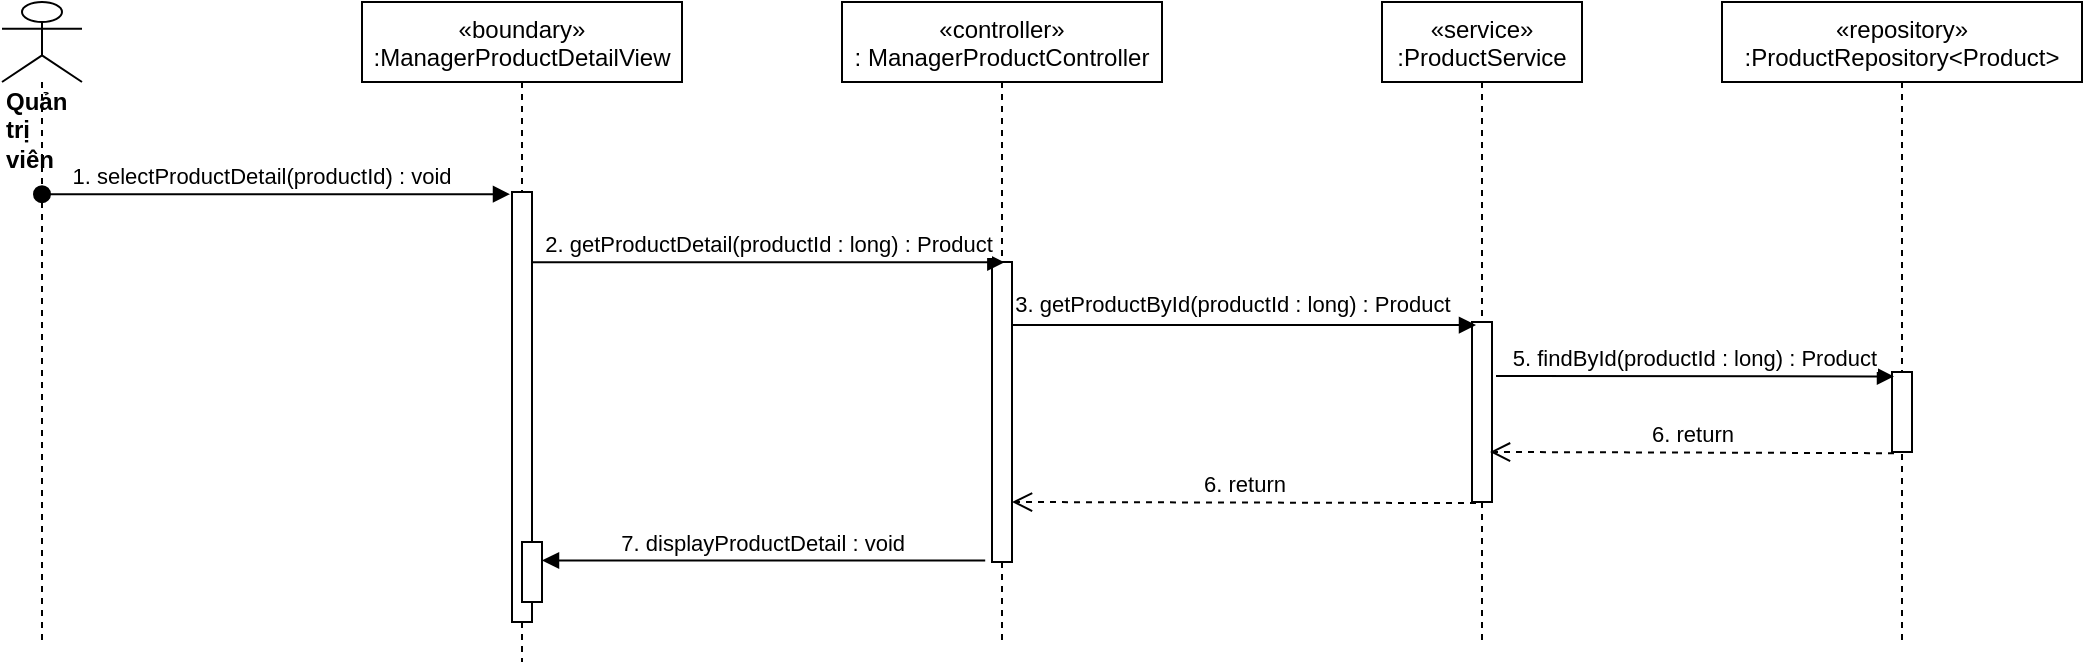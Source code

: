 <mxfile version="14.6.13" type="device"><diagram id="kgpKYQtTHZ0yAKxKKP6v" name="Page-1"><mxGraphModel dx="1108" dy="425" grid="1" gridSize="10" guides="1" tooltips="1" connect="1" arrows="1" fold="1" page="1" pageScale="1" pageWidth="850" pageHeight="1100" math="0" shadow="0"><root><mxCell id="0"/><mxCell id="1" parent="0"/><mxCell id="UL_AgkYSZ1idw940wSgN-1" value="«boundary»&#10;:ManagerProductDetailView" style="shape=umlLifeline;perimeter=lifelinePerimeter;container=1;collapsible=0;recursiveResize=0;rounded=0;shadow=0;strokeWidth=1;" parent="1" vertex="1"><mxGeometry x="250" y="80" width="160" height="330" as="geometry"/></mxCell><mxCell id="UL_AgkYSZ1idw940wSgN-2" value="" style="points=[];perimeter=orthogonalPerimeter;rounded=0;shadow=0;strokeWidth=1;" parent="UL_AgkYSZ1idw940wSgN-1" vertex="1"><mxGeometry x="75" y="95" width="10" height="215" as="geometry"/></mxCell><mxCell id="UL_AgkYSZ1idw940wSgN-3" value="" style="html=1;points=[];perimeter=orthogonalPerimeter;" parent="UL_AgkYSZ1idw940wSgN-1" vertex="1"><mxGeometry x="80" y="270" width="10" height="30" as="geometry"/></mxCell><mxCell id="UL_AgkYSZ1idw940wSgN-4" value="«controller»&#10;: ManagerProductController" style="shape=umlLifeline;perimeter=lifelinePerimeter;container=1;collapsible=0;recursiveResize=0;rounded=0;shadow=0;strokeWidth=1;" parent="1" vertex="1"><mxGeometry x="490" y="80" width="160" height="320" as="geometry"/></mxCell><mxCell id="UL_AgkYSZ1idw940wSgN-5" value="" style="points=[];perimeter=orthogonalPerimeter;rounded=0;shadow=0;strokeWidth=1;" parent="UL_AgkYSZ1idw940wSgN-4" vertex="1"><mxGeometry x="75" y="130" width="10" height="150" as="geometry"/></mxCell><mxCell id="UL_AgkYSZ1idw940wSgN-6" value="&lt;div&gt;&lt;b&gt;Quản trị viên&lt;/b&gt;&lt;/div&gt;" style="shape=umlLifeline;participant=umlActor;perimeter=lifelinePerimeter;whiteSpace=wrap;html=1;container=1;collapsible=0;recursiveResize=0;verticalAlign=top;spacingTop=36;outlineConnect=0;align=left;size=40;" parent="1" vertex="1"><mxGeometry x="70" y="80" width="40" height="320" as="geometry"/></mxCell><mxCell id="UL_AgkYSZ1idw940wSgN-7" value="1. selectProductDetail(productId) : void" style="verticalAlign=bottom;startArrow=oval;endArrow=block;startSize=8;shadow=0;strokeWidth=1;entryX=-0.1;entryY=0.005;entryDx=0;entryDy=0;entryPerimeter=0;" parent="1" source="UL_AgkYSZ1idw940wSgN-6" target="UL_AgkYSZ1idw940wSgN-2" edge="1"><mxGeometry x="-0.06" relative="1" as="geometry"><mxPoint x="100" y="170" as="sourcePoint"/><mxPoint as="offset"/><mxPoint x="270.4" y="160.36" as="targetPoint"/></mxGeometry></mxCell><mxCell id="UL_AgkYSZ1idw940wSgN-8" value="«service»&#10;:ProductService" style="shape=umlLifeline;perimeter=lifelinePerimeter;container=1;collapsible=0;recursiveResize=0;rounded=0;shadow=0;strokeWidth=1;" parent="1" vertex="1"><mxGeometry x="760" y="80" width="100" height="320" as="geometry"/></mxCell><mxCell id="UL_AgkYSZ1idw940wSgN-9" value="" style="points=[];perimeter=orthogonalPerimeter;rounded=0;shadow=0;strokeWidth=1;" parent="UL_AgkYSZ1idw940wSgN-8" vertex="1"><mxGeometry x="45" y="160" width="10" height="90" as="geometry"/></mxCell><mxCell id="UL_AgkYSZ1idw940wSgN-10" value="2. getProductDetail(productId : long) : Product" style="html=1;verticalAlign=bottom;endArrow=block;entryX=0.617;entryY=0.001;entryDx=0;entryDy=0;entryPerimeter=0;" parent="1" source="UL_AgkYSZ1idw940wSgN-2" target="UL_AgkYSZ1idw940wSgN-5" edge="1"><mxGeometry width="80" relative="1" as="geometry"><mxPoint x="320" y="248" as="sourcePoint"/><mxPoint x="500" y="210" as="targetPoint"/></mxGeometry></mxCell><mxCell id="UL_AgkYSZ1idw940wSgN-11" value="" style="html=1;verticalAlign=bottom;endArrow=block;entryX=0.2;entryY=0.017;entryDx=0;entryDy=0;entryPerimeter=0;" parent="1" source="UL_AgkYSZ1idw940wSgN-5" target="UL_AgkYSZ1idw940wSgN-9" edge="1"><mxGeometry width="80" relative="1" as="geometry"><mxPoint x="609" y="221.68" as="sourcePoint"/><mxPoint x="770" y="222" as="targetPoint"/></mxGeometry></mxCell><mxCell id="UL_AgkYSZ1idw940wSgN-12" value="3. getProductById(productId : long) : Product" style="edgeLabel;html=1;align=center;verticalAlign=middle;resizable=0;points=[];" parent="UL_AgkYSZ1idw940wSgN-11" vertex="1" connectable="0"><mxGeometry x="-0.077" y="4" relative="1" as="geometry"><mxPoint x="3" y="-7" as="offset"/></mxGeometry></mxCell><mxCell id="UL_AgkYSZ1idw940wSgN-13" value="6. return" style="html=1;verticalAlign=bottom;endArrow=open;dashed=1;endSize=8;exitX=0.2;exitY=1.006;exitDx=0;exitDy=0;exitPerimeter=0;" parent="1" source="UL_AgkYSZ1idw940wSgN-9" edge="1"><mxGeometry relative="1" as="geometry"><mxPoint x="845" y="261.015" as="sourcePoint"/><mxPoint x="575" y="330" as="targetPoint"/></mxGeometry></mxCell><mxCell id="UL_AgkYSZ1idw940wSgN-14" value="7. displayProductDetail : void" style="verticalAlign=bottom;endArrow=block;shadow=0;strokeWidth=1;exitX=-0.34;exitY=0.995;exitDx=0;exitDy=0;exitPerimeter=0;" parent="1" source="UL_AgkYSZ1idw940wSgN-5" target="UL_AgkYSZ1idw940wSgN-3" edge="1"><mxGeometry relative="1" as="geometry"><mxPoint x="550" y="319" as="sourcePoint"/><mxPoint x="340" y="319" as="targetPoint"/></mxGeometry></mxCell><mxCell id="UL_AgkYSZ1idw940wSgN-15" value="«repository»&#10;:ProductRepository&lt;Product&gt;" style="shape=umlLifeline;perimeter=lifelinePerimeter;container=1;collapsible=0;recursiveResize=0;rounded=0;shadow=0;strokeWidth=1;" parent="1" vertex="1"><mxGeometry x="930" y="80" width="180" height="320" as="geometry"/></mxCell><mxCell id="UL_AgkYSZ1idw940wSgN-16" value="" style="points=[];perimeter=orthogonalPerimeter;rounded=0;shadow=0;strokeWidth=1;" parent="UL_AgkYSZ1idw940wSgN-15" vertex="1"><mxGeometry x="85" y="185" width="10" height="40" as="geometry"/></mxCell><mxCell id="UL_AgkYSZ1idw940wSgN-17" value="5. findById(productId : long) : Product" style="html=1;verticalAlign=bottom;endArrow=block;entryX=0.1;entryY=0.055;entryDx=0;entryDy=0;entryPerimeter=0;exitX=1.2;exitY=0.3;exitDx=0;exitDy=0;exitPerimeter=0;" parent="1" source="UL_AgkYSZ1idw940wSgN-9" target="UL_AgkYSZ1idw940wSgN-16" edge="1"><mxGeometry width="80" relative="1" as="geometry"><mxPoint x="820" y="267" as="sourcePoint"/><mxPoint x="1010" y="239" as="targetPoint"/></mxGeometry></mxCell><mxCell id="UL_AgkYSZ1idw940wSgN-18" value="6. return" style="html=1;verticalAlign=bottom;endArrow=open;dashed=1;endSize=8;exitX=0.1;exitY=1.015;exitDx=0;exitDy=0;exitPerimeter=0;entryX=0.9;entryY=0.722;entryDx=0;entryDy=0;entryPerimeter=0;" parent="1" source="UL_AgkYSZ1idw940wSgN-16" target="UL_AgkYSZ1idw940wSgN-9" edge="1"><mxGeometry relative="1" as="geometry"><mxPoint x="790" y="300" as="sourcePoint"/><mxPoint x="850" y="290" as="targetPoint"/></mxGeometry></mxCell></root></mxGraphModel></diagram></mxfile>